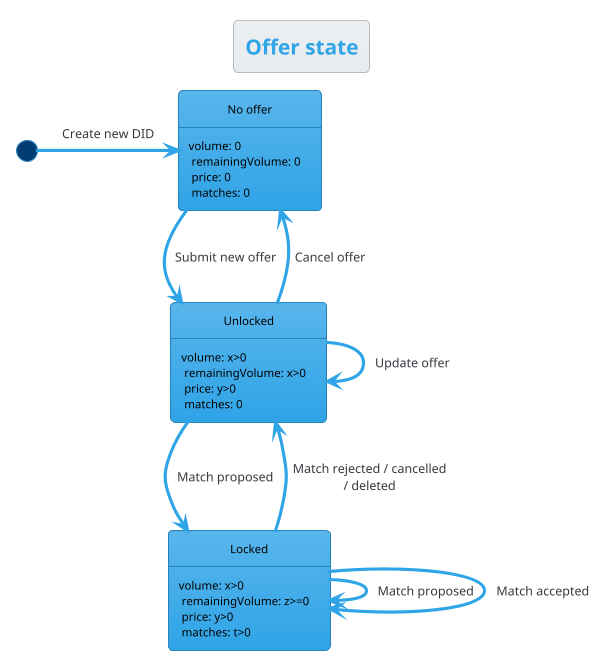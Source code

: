 @startuml Offer state
title Offer state
!theme cerulean

skinparam maxMessageSize 150
skinparam defaultTextAlignment center
skinparam noteTextAlignment left
skinparam StateFontColor Black

state "No offer" as no: volume: 0\n \
remainingVolume: 0\n \
price: 0\n \
matches: 0
state "Unlocked" as un: volume: x>0\n \
remainingVolume: x>0\n \
price: y>0\n \
matches: 0
state "Locked" as lo: volume: x>0\n \
remainingVolume: z>=0\n \
price: y>0\n \
matches: t>0

[*] -> no: Create new DID
no --> un: Submit new offer
un --> un: Update offer
un --> no: Cancel offer
un --> lo: Match proposed
lo --> lo: Match proposed
lo --> lo: Match accepted
lo --> un: Match rejected / cancelled / deleted

@enduml